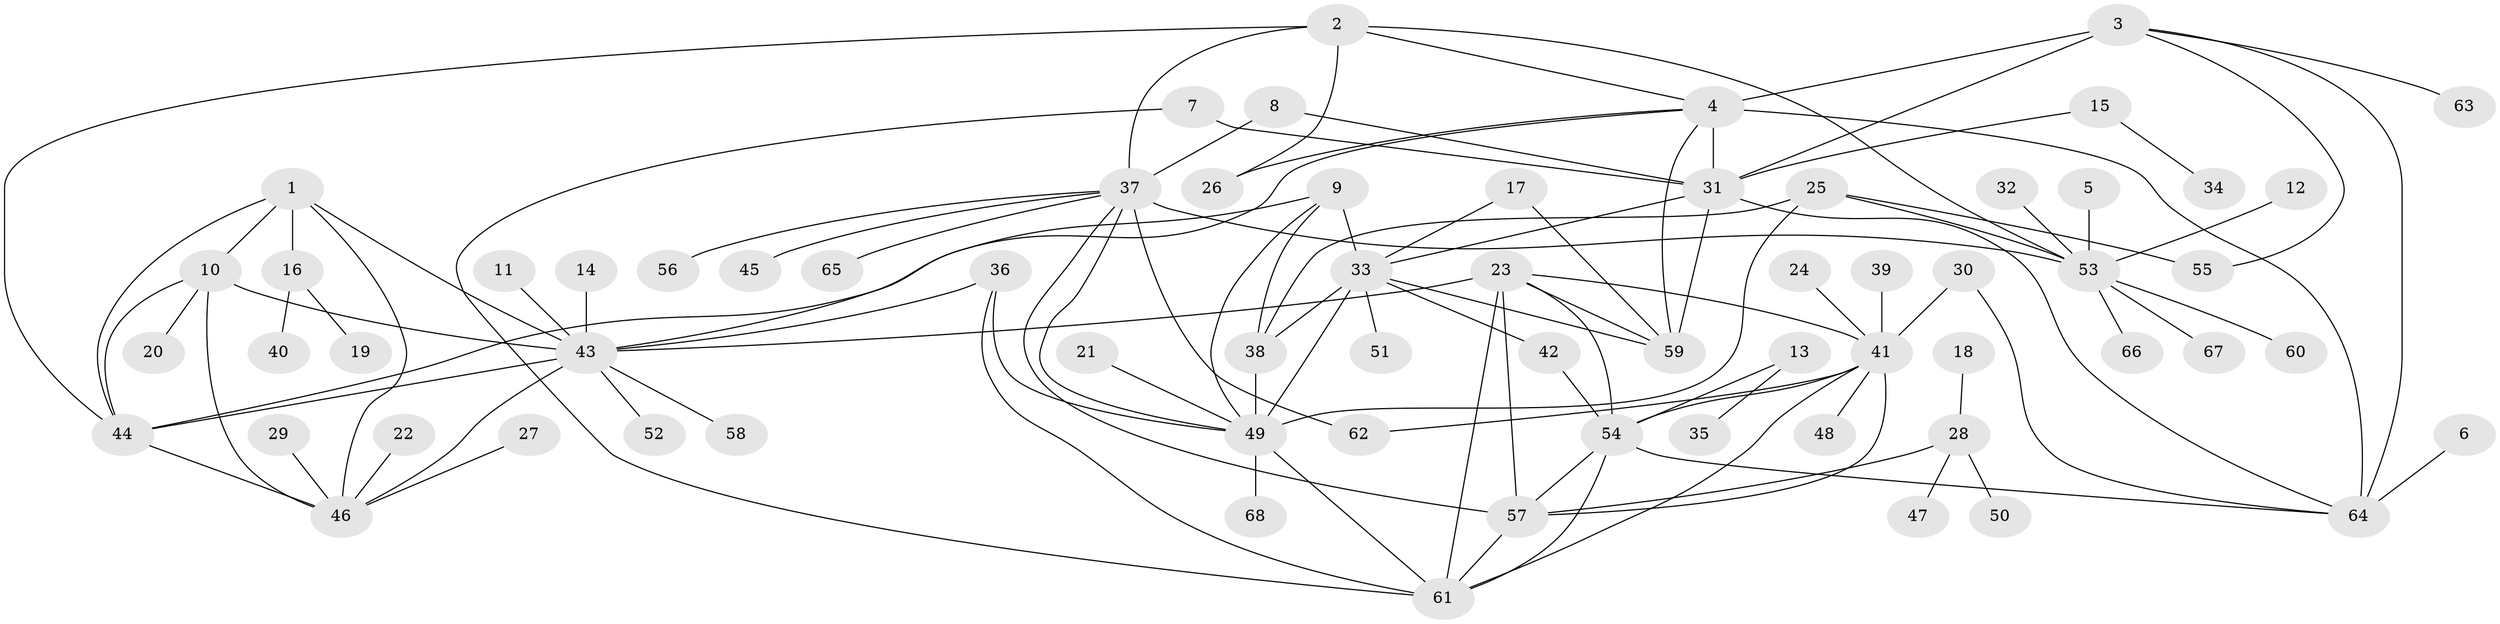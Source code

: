 // original degree distribution, {7: 0.05357142857142857, 6: 0.05357142857142857, 12: 0.017857142857142856, 5: 0.03571428571428571, 8: 0.044642857142857144, 9: 0.026785714285714284, 11: 0.017857142857142856, 2: 0.14285714285714285, 1: 0.5535714285714286, 4: 0.008928571428571428, 3: 0.044642857142857144}
// Generated by graph-tools (version 1.1) at 2025/37/03/04/25 23:37:34]
// undirected, 68 vertices, 107 edges
graph export_dot {
  node [color=gray90,style=filled];
  1;
  2;
  3;
  4;
  5;
  6;
  7;
  8;
  9;
  10;
  11;
  12;
  13;
  14;
  15;
  16;
  17;
  18;
  19;
  20;
  21;
  22;
  23;
  24;
  25;
  26;
  27;
  28;
  29;
  30;
  31;
  32;
  33;
  34;
  35;
  36;
  37;
  38;
  39;
  40;
  41;
  42;
  43;
  44;
  45;
  46;
  47;
  48;
  49;
  50;
  51;
  52;
  53;
  54;
  55;
  56;
  57;
  58;
  59;
  60;
  61;
  62;
  63;
  64;
  65;
  66;
  67;
  68;
  1 -- 10 [weight=1.0];
  1 -- 16 [weight=1.0];
  1 -- 43 [weight=1.0];
  1 -- 44 [weight=1.0];
  1 -- 46 [weight=1.0];
  2 -- 4 [weight=1.0];
  2 -- 26 [weight=1.0];
  2 -- 37 [weight=2.0];
  2 -- 44 [weight=1.0];
  2 -- 53 [weight=2.0];
  3 -- 4 [weight=2.0];
  3 -- 31 [weight=1.0];
  3 -- 55 [weight=1.0];
  3 -- 63 [weight=1.0];
  3 -- 64 [weight=1.0];
  4 -- 26 [weight=1.0];
  4 -- 31 [weight=2.0];
  4 -- 43 [weight=1.0];
  4 -- 59 [weight=1.0];
  4 -- 64 [weight=2.0];
  5 -- 53 [weight=1.0];
  6 -- 64 [weight=1.0];
  7 -- 31 [weight=1.0];
  7 -- 61 [weight=1.0];
  8 -- 31 [weight=1.0];
  8 -- 37 [weight=1.0];
  9 -- 33 [weight=2.0];
  9 -- 38 [weight=1.0];
  9 -- 44 [weight=1.0];
  9 -- 49 [weight=1.0];
  10 -- 20 [weight=1.0];
  10 -- 43 [weight=1.0];
  10 -- 44 [weight=1.0];
  10 -- 46 [weight=1.0];
  11 -- 43 [weight=1.0];
  12 -- 53 [weight=1.0];
  13 -- 35 [weight=1.0];
  13 -- 54 [weight=1.0];
  14 -- 43 [weight=1.0];
  15 -- 31 [weight=1.0];
  15 -- 34 [weight=1.0];
  16 -- 19 [weight=1.0];
  16 -- 40 [weight=1.0];
  17 -- 33 [weight=1.0];
  17 -- 59 [weight=1.0];
  18 -- 28 [weight=1.0];
  21 -- 49 [weight=1.0];
  22 -- 46 [weight=1.0];
  23 -- 41 [weight=1.0];
  23 -- 43 [weight=1.0];
  23 -- 54 [weight=1.0];
  23 -- 57 [weight=1.0];
  23 -- 59 [weight=1.0];
  23 -- 61 [weight=1.0];
  24 -- 41 [weight=1.0];
  25 -- 38 [weight=1.0];
  25 -- 49 [weight=1.0];
  25 -- 53 [weight=1.0];
  25 -- 55 [weight=1.0];
  27 -- 46 [weight=1.0];
  28 -- 47 [weight=1.0];
  28 -- 50 [weight=1.0];
  28 -- 57 [weight=1.0];
  29 -- 46 [weight=1.0];
  30 -- 41 [weight=1.0];
  30 -- 64 [weight=1.0];
  31 -- 33 [weight=1.0];
  31 -- 59 [weight=1.0];
  31 -- 64 [weight=1.0];
  32 -- 53 [weight=1.0];
  33 -- 38 [weight=2.0];
  33 -- 42 [weight=1.0];
  33 -- 49 [weight=2.0];
  33 -- 51 [weight=1.0];
  33 -- 59 [weight=1.0];
  36 -- 43 [weight=1.0];
  36 -- 49 [weight=1.0];
  36 -- 61 [weight=1.0];
  37 -- 45 [weight=1.0];
  37 -- 49 [weight=1.0];
  37 -- 53 [weight=4.0];
  37 -- 56 [weight=1.0];
  37 -- 57 [weight=1.0];
  37 -- 62 [weight=1.0];
  37 -- 65 [weight=1.0];
  38 -- 49 [weight=1.0];
  39 -- 41 [weight=1.0];
  41 -- 48 [weight=1.0];
  41 -- 54 [weight=1.0];
  41 -- 57 [weight=1.0];
  41 -- 61 [weight=1.0];
  41 -- 62 [weight=1.0];
  42 -- 54 [weight=1.0];
  43 -- 44 [weight=1.0];
  43 -- 46 [weight=1.0];
  43 -- 52 [weight=1.0];
  43 -- 58 [weight=1.0];
  44 -- 46 [weight=1.0];
  49 -- 61 [weight=1.0];
  49 -- 68 [weight=1.0];
  53 -- 60 [weight=1.0];
  53 -- 66 [weight=1.0];
  53 -- 67 [weight=1.0];
  54 -- 57 [weight=1.0];
  54 -- 61 [weight=1.0];
  54 -- 64 [weight=1.0];
  57 -- 61 [weight=1.0];
}
